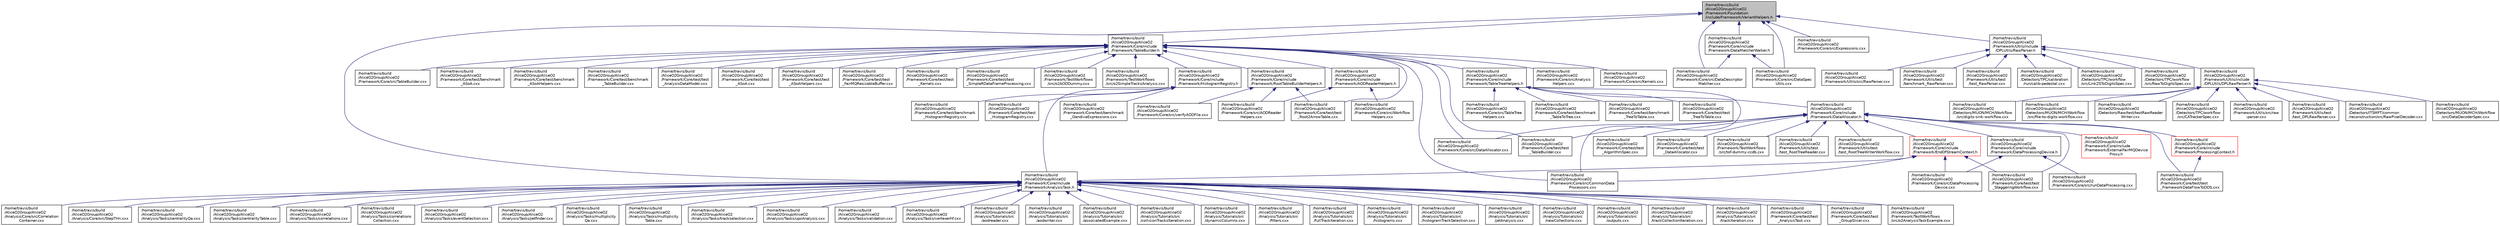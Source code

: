 digraph "/home/travis/build/AliceO2Group/AliceO2/Framework/Foundation/include/Framework/VariantHelpers.h"
{
 // INTERACTIVE_SVG=YES
  bgcolor="transparent";
  edge [fontname="Helvetica",fontsize="10",labelfontname="Helvetica",labelfontsize="10"];
  node [fontname="Helvetica",fontsize="10",shape=record];
  Node2 [label="/home/travis/build\l/AliceO2Group/AliceO2\l/Framework/Foundation\l/include/Framework/VariantHelpers.h",height=0.2,width=0.4,color="black", fillcolor="grey75", style="filled", fontcolor="black"];
  Node2 -> Node3 [dir="back",color="midnightblue",fontsize="10",style="solid",fontname="Helvetica"];
  Node3 [label="/home/travis/build\l/AliceO2Group/AliceO2\l/Framework/Core/include\l/Framework/AnalysisTask.h",height=0.2,width=0.4,color="black",URL="$d6/d57/AnalysisTask_8h.html"];
  Node3 -> Node4 [dir="back",color="midnightblue",fontsize="10",style="solid",fontname="Helvetica"];
  Node4 [label="/home/travis/build\l/AliceO2Group/AliceO2\l/Analysis/Core/src/Correlation\lContainer.cxx",height=0.2,width=0.4,color="black",URL="$dc/def/CorrelationContainer_8cxx.html"];
  Node3 -> Node5 [dir="back",color="midnightblue",fontsize="10",style="solid",fontname="Helvetica"];
  Node5 [label="/home/travis/build\l/AliceO2Group/AliceO2\l/Analysis/Core/src/StepTHn.cxx",height=0.2,width=0.4,color="black",URL="$d9/dae/StepTHn_8cxx.html"];
  Node3 -> Node6 [dir="back",color="midnightblue",fontsize="10",style="solid",fontname="Helvetica"];
  Node6 [label="/home/travis/build\l/AliceO2Group/AliceO2\l/Analysis/Tasks/centralityQa.cxx",height=0.2,width=0.4,color="black",URL="$d5/d75/centralityQa_8cxx.html"];
  Node3 -> Node7 [dir="back",color="midnightblue",fontsize="10",style="solid",fontname="Helvetica"];
  Node7 [label="/home/travis/build\l/AliceO2Group/AliceO2\l/Analysis/Tasks/centralityTable.cxx",height=0.2,width=0.4,color="black",URL="$de/d41/centralityTable_8cxx.html"];
  Node3 -> Node8 [dir="back",color="midnightblue",fontsize="10",style="solid",fontname="Helvetica"];
  Node8 [label="/home/travis/build\l/AliceO2Group/AliceO2\l/Analysis/Tasks/correlations.cxx",height=0.2,width=0.4,color="black",URL="$d9/d61/correlations_8cxx.html"];
  Node3 -> Node9 [dir="back",color="midnightblue",fontsize="10",style="solid",fontname="Helvetica"];
  Node9 [label="/home/travis/build\l/AliceO2Group/AliceO2\l/Analysis/Tasks/correlations\lCollection.cxx",height=0.2,width=0.4,color="black",URL="$df/d59/correlationsCollection_8cxx.html"];
  Node3 -> Node10 [dir="back",color="midnightblue",fontsize="10",style="solid",fontname="Helvetica"];
  Node10 [label="/home/travis/build\l/AliceO2Group/AliceO2\l/Analysis/Tasks/eventSelection.cxx",height=0.2,width=0.4,color="black",URL="$d9/df1/eventSelection_8cxx.html"];
  Node3 -> Node11 [dir="back",color="midnightblue",fontsize="10",style="solid",fontname="Helvetica"];
  Node11 [label="/home/travis/build\l/AliceO2Group/AliceO2\l/Analysis/Tasks/jetfinder.cxx",height=0.2,width=0.4,color="black",URL="$d2/dc6/jetfinder_8cxx.html"];
  Node3 -> Node12 [dir="back",color="midnightblue",fontsize="10",style="solid",fontname="Helvetica"];
  Node12 [label="/home/travis/build\l/AliceO2Group/AliceO2\l/Analysis/Tasks/multiplicity\lQa.cxx",height=0.2,width=0.4,color="black",URL="$d3/d6a/multiplicityQa_8cxx.html"];
  Node3 -> Node13 [dir="back",color="midnightblue",fontsize="10",style="solid",fontname="Helvetica"];
  Node13 [label="/home/travis/build\l/AliceO2Group/AliceO2\l/Analysis/Tasks/multiplicity\lTable.cxx",height=0.2,width=0.4,color="black",URL="$d4/d23/multiplicityTable_8cxx.html"];
  Node3 -> Node14 [dir="back",color="midnightblue",fontsize="10",style="solid",fontname="Helvetica"];
  Node14 [label="/home/travis/build\l/AliceO2Group/AliceO2\l/Analysis/Tasks/trackselection.cxx",height=0.2,width=0.4,color="black",URL="$db/d90/trackselection_8cxx.html"];
  Node3 -> Node15 [dir="back",color="midnightblue",fontsize="10",style="solid",fontname="Helvetica"];
  Node15 [label="/home/travis/build\l/AliceO2Group/AliceO2\l/Analysis/Tasks/upcAnalysis.cxx",height=0.2,width=0.4,color="black",URL="$d2/d9d/upcAnalysis_8cxx.html"];
  Node3 -> Node16 [dir="back",color="midnightblue",fontsize="10",style="solid",fontname="Helvetica"];
  Node16 [label="/home/travis/build\l/AliceO2Group/AliceO2\l/Analysis/Tasks/validation.cxx",height=0.2,width=0.4,color="black",URL="$dd/d1b/validation_8cxx.html"];
  Node3 -> Node17 [dir="back",color="midnightblue",fontsize="10",style="solid",fontname="Helvetica"];
  Node17 [label="/home/travis/build\l/AliceO2Group/AliceO2\l/Analysis/Tasks/vertexerhf.cxx",height=0.2,width=0.4,color="black",URL="$de/d5e/vertexerhf_8cxx.html"];
  Node3 -> Node18 [dir="back",color="midnightblue",fontsize="10",style="solid",fontname="Helvetica"];
  Node18 [label="/home/travis/build\l/AliceO2Group/AliceO2\l/Analysis/Tutorials/src\l/aodreader.cxx",height=0.2,width=0.4,color="black",URL="$dd/d00/aodreader_8cxx.html"];
  Node3 -> Node19 [dir="back",color="midnightblue",fontsize="10",style="solid",fontname="Helvetica"];
  Node19 [label="/home/travis/build\l/AliceO2Group/AliceO2\l/Analysis/Tutorials/src\l/aodwriter.cxx",height=0.2,width=0.4,color="black",URL="$d0/dee/aodwriter_8cxx.html"];
  Node3 -> Node20 [dir="back",color="midnightblue",fontsize="10",style="solid",fontname="Helvetica"];
  Node20 [label="/home/travis/build\l/AliceO2Group/AliceO2\l/Analysis/Tutorials/src\l/associatedExample.cxx",height=0.2,width=0.4,color="black",URL="$d6/dcb/associatedExample_8cxx.html"];
  Node3 -> Node21 [dir="back",color="midnightblue",fontsize="10",style="solid",fontname="Helvetica"];
  Node21 [label="/home/travis/build\l/AliceO2Group/AliceO2\l/Analysis/Tutorials/src\l/collisionTracksIteration.cxx",height=0.2,width=0.4,color="black",URL="$d4/dd5/collisionTracksIteration_8cxx.html"];
  Node3 -> Node22 [dir="back",color="midnightblue",fontsize="10",style="solid",fontname="Helvetica"];
  Node22 [label="/home/travis/build\l/AliceO2Group/AliceO2\l/Analysis/Tutorials/src\l/dynamicColumns.cxx",height=0.2,width=0.4,color="black",URL="$d2/df5/dynamicColumns_8cxx.html"];
  Node3 -> Node23 [dir="back",color="midnightblue",fontsize="10",style="solid",fontname="Helvetica"];
  Node23 [label="/home/travis/build\l/AliceO2Group/AliceO2\l/Analysis/Tutorials/src\l/filters.cxx",height=0.2,width=0.4,color="black",URL="$d6/d77/filters_8cxx.html"];
  Node3 -> Node24 [dir="back",color="midnightblue",fontsize="10",style="solid",fontname="Helvetica"];
  Node24 [label="/home/travis/build\l/AliceO2Group/AliceO2\l/Analysis/Tutorials/src\l/fullTrackIteration.cxx",height=0.2,width=0.4,color="black",URL="$d2/d4e/fullTrackIteration_8cxx.html"];
  Node3 -> Node25 [dir="back",color="midnightblue",fontsize="10",style="solid",fontname="Helvetica"];
  Node25 [label="/home/travis/build\l/AliceO2Group/AliceO2\l/Analysis/Tutorials/src\l/histograms.cxx",height=0.2,width=0.4,color="black",URL="$df/d90/histograms_8cxx.html"];
  Node3 -> Node26 [dir="back",color="midnightblue",fontsize="10",style="solid",fontname="Helvetica"];
  Node26 [label="/home/travis/build\l/AliceO2Group/AliceO2\l/Analysis/Tutorials/src\l/histogramTrackSelection.cxx",height=0.2,width=0.4,color="black",URL="$dd/d06/histogramTrackSelection_8cxx.html"];
  Node3 -> Node27 [dir="back",color="midnightblue",fontsize="10",style="solid",fontname="Helvetica"];
  Node27 [label="/home/travis/build\l/AliceO2Group/AliceO2\l/Analysis/Tutorials/src\l/jetAnalysis.cxx",height=0.2,width=0.4,color="black",URL="$d7/d21/jetAnalysis_8cxx.html"];
  Node3 -> Node28 [dir="back",color="midnightblue",fontsize="10",style="solid",fontname="Helvetica"];
  Node28 [label="/home/travis/build\l/AliceO2Group/AliceO2\l/Analysis/Tutorials/src\l/newCollections.cxx",height=0.2,width=0.4,color="black",URL="$d7/d10/newCollections_8cxx.html"];
  Node3 -> Node29 [dir="back",color="midnightblue",fontsize="10",style="solid",fontname="Helvetica"];
  Node29 [label="/home/travis/build\l/AliceO2Group/AliceO2\l/Analysis/Tutorials/src\l/outputs.cxx",height=0.2,width=0.4,color="black",URL="$d3/d45/outputs_8cxx.html"];
  Node3 -> Node30 [dir="back",color="midnightblue",fontsize="10",style="solid",fontname="Helvetica"];
  Node30 [label="/home/travis/build\l/AliceO2Group/AliceO2\l/Analysis/Tutorials/src\l/trackCollectionIteration.cxx",height=0.2,width=0.4,color="black",URL="$d4/ded/trackCollectionIteration_8cxx.html"];
  Node3 -> Node31 [dir="back",color="midnightblue",fontsize="10",style="solid",fontname="Helvetica"];
  Node31 [label="/home/travis/build\l/AliceO2Group/AliceO2\l/Analysis/Tutorials/src\l/trackIteration.cxx",height=0.2,width=0.4,color="black",URL="$db/d7e/trackIteration_8cxx.html"];
  Node3 -> Node32 [dir="back",color="midnightblue",fontsize="10",style="solid",fontname="Helvetica"];
  Node32 [label="/home/travis/build\l/AliceO2Group/AliceO2\l/Framework/Core/test/test\l_AnalysisTask.cxx",height=0.2,width=0.4,color="black",URL="$d9/d09/test__AnalysisTask_8cxx.html"];
  Node3 -> Node33 [dir="back",color="midnightblue",fontsize="10",style="solid",fontname="Helvetica"];
  Node33 [label="/home/travis/build\l/AliceO2Group/AliceO2\l/Framework/Core/test/test\l_GroupSlicer.cxx",height=0.2,width=0.4,color="black",URL="$d2/d45/test__GroupSlicer_8cxx.html"];
  Node3 -> Node34 [dir="back",color="midnightblue",fontsize="10",style="solid",fontname="Helvetica"];
  Node34 [label="/home/travis/build\l/AliceO2Group/AliceO2\l/Framework/TestWorkflows\l/src/o2AnalysisTaskExample.cxx",height=0.2,width=0.4,color="black",URL="$d1/d61/o2AnalysisTaskExample_8cxx.html"];
  Node2 -> Node35 [dir="back",color="midnightblue",fontsize="10",style="solid",fontname="Helvetica"];
  Node35 [label="/home/travis/build\l/AliceO2Group/AliceO2\l/Framework/Core/include\l/Framework/DataMatcherWalker.h",height=0.2,width=0.4,color="black",URL="$d7/dc7/DataMatcherWalker_8h.html"];
  Node35 -> Node36 [dir="back",color="midnightblue",fontsize="10",style="solid",fontname="Helvetica"];
  Node36 [label="/home/travis/build\l/AliceO2Group/AliceO2\l/Framework/Core/src/DataDescriptor\lMatcher.cxx",height=0.2,width=0.4,color="black",URL="$d0/d2b/DataDescriptorMatcher_8cxx.html"];
  Node35 -> Node37 [dir="back",color="midnightblue",fontsize="10",style="solid",fontname="Helvetica"];
  Node37 [label="/home/travis/build\l/AliceO2Group/AliceO2\l/Framework/Core/src/DataSpec\lUtils.cxx",height=0.2,width=0.4,color="black",URL="$d4/dab/DataSpecUtils_8cxx.html"];
  Node2 -> Node38 [dir="back",color="midnightblue",fontsize="10",style="solid",fontname="Helvetica"];
  Node38 [label="/home/travis/build\l/AliceO2Group/AliceO2\l/Framework/Core/include\l/Framework/TableBuilder.h",height=0.2,width=0.4,color="black",URL="$d5/d98/TableBuilder_8h.html"];
  Node38 -> Node39 [dir="back",color="midnightblue",fontsize="10",style="solid",fontname="Helvetica"];
  Node39 [label="/home/travis/build\l/AliceO2Group/AliceO2\l/Framework/Core/include\l/Framework/AODReaderHelpers.h",height=0.2,width=0.4,color="black",URL="$da/d97/AODReaderHelpers_8h.html"];
  Node39 -> Node40 [dir="back",color="midnightblue",fontsize="10",style="solid",fontname="Helvetica"];
  Node40 [label="/home/travis/build\l/AliceO2Group/AliceO2\l/Framework/Core/src/AODReader\lHelpers.cxx",height=0.2,width=0.4,color="black",URL="$d4/dc5/AODReaderHelpers_8cxx.html"];
  Node39 -> Node41 [dir="back",color="midnightblue",fontsize="10",style="solid",fontname="Helvetica"];
  Node41 [label="/home/travis/build\l/AliceO2Group/AliceO2\l/Framework/Core/src/Workflow\lHelpers.cxx",height=0.2,width=0.4,color="black",URL="$dc/da7/WorkflowHelpers_8cxx.html"];
  Node38 -> Node42 [dir="back",color="midnightblue",fontsize="10",style="solid",fontname="Helvetica"];
  Node42 [label="/home/travis/build\l/AliceO2Group/AliceO2\l/Framework/Core/include\l/Framework/HistogramRegistry.h",height=0.2,width=0.4,color="black",URL="$da/dd6/HistogramRegistry_8h.html"];
  Node42 -> Node3 [dir="back",color="midnightblue",fontsize="10",style="solid",fontname="Helvetica"];
  Node42 -> Node43 [dir="back",color="midnightblue",fontsize="10",style="solid",fontname="Helvetica"];
  Node43 [label="/home/travis/build\l/AliceO2Group/AliceO2\l/Framework/Core/test/benchmark\l_GandivaExpressions.cxx",height=0.2,width=0.4,color="black",URL="$dd/d99/benchmark__GandivaExpressions_8cxx.html"];
  Node42 -> Node44 [dir="back",color="midnightblue",fontsize="10",style="solid",fontname="Helvetica"];
  Node44 [label="/home/travis/build\l/AliceO2Group/AliceO2\l/Framework/Core/test/benchmark\l_HistogramRegistry.cxx",height=0.2,width=0.4,color="black",URL="$d4/d42/benchmark__HistogramRegistry_8cxx.html"];
  Node42 -> Node45 [dir="back",color="midnightblue",fontsize="10",style="solid",fontname="Helvetica"];
  Node45 [label="/home/travis/build\l/AliceO2Group/AliceO2\l/Framework/Core/test/test\l_HistogramRegistry.cxx",height=0.2,width=0.4,color="black",URL="$d3/de2/test__HistogramRegistry_8cxx.html"];
  Node38 -> Node46 [dir="back",color="midnightblue",fontsize="10",style="solid",fontname="Helvetica"];
  Node46 [label="/home/travis/build\l/AliceO2Group/AliceO2\l/Framework/Core/include\l/Framework/RootTableBuilderHelpers.h",height=0.2,width=0.4,color="black",URL="$d9/dd5/RootTableBuilderHelpers_8h.html"];
  Node46 -> Node40 [dir="back",color="midnightblue",fontsize="10",style="solid",fontname="Helvetica"];
  Node46 -> Node47 [dir="back",color="midnightblue",fontsize="10",style="solid",fontname="Helvetica"];
  Node47 [label="/home/travis/build\l/AliceO2Group/AliceO2\l/Framework/Core/src/verifyAODFile.cxx",height=0.2,width=0.4,color="black",URL="$d5/ddc/verifyAODFile_8cxx.html"];
  Node46 -> Node48 [dir="back",color="midnightblue",fontsize="10",style="solid",fontname="Helvetica"];
  Node48 [label="/home/travis/build\l/AliceO2Group/AliceO2\l/Framework/Core/test/test\l_Root2ArrowTable.cxx",height=0.2,width=0.4,color="black",URL="$d7/d1a/test__Root2ArrowTable_8cxx.html"];
  Node38 -> Node49 [dir="back",color="midnightblue",fontsize="10",style="solid",fontname="Helvetica"];
  Node49 [label="/home/travis/build\l/AliceO2Group/AliceO2\l/Framework/Core/include\l/Framework/TableTreeHelpers.h",height=0.2,width=0.4,color="black",URL="$d4/df5/TableTreeHelpers_8h.html"];
  Node49 -> Node50 [dir="back",color="midnightblue",fontsize="10",style="solid",fontname="Helvetica"];
  Node50 [label="/home/travis/build\l/AliceO2Group/AliceO2\l/Framework/Core/include\l/Framework/DataAllocator.h",height=0.2,width=0.4,color="black",URL="$d1/d28/DataAllocator_8h.html"];
  Node50 -> Node51 [dir="back",color="midnightblue",fontsize="10",style="solid",fontname="Helvetica"];
  Node51 [label="/home/travis/build\l/AliceO2Group/AliceO2\l/Framework/Core/include\l/Framework/DataProcessingDevice.h",height=0.2,width=0.4,color="black",URL="$d3/d4b/DataProcessingDevice_8h.html"];
  Node51 -> Node52 [dir="back",color="midnightblue",fontsize="10",style="solid",fontname="Helvetica"];
  Node52 [label="/home/travis/build\l/AliceO2Group/AliceO2\l/Framework/Core/src/DataProcessing\lDevice.cxx",height=0.2,width=0.4,color="black",URL="$db/dac/DataProcessingDevice_8cxx.html"];
  Node51 -> Node53 [dir="back",color="midnightblue",fontsize="10",style="solid",fontname="Helvetica"];
  Node53 [label="/home/travis/build\l/AliceO2Group/AliceO2\l/Framework/Core/src/runDataProcessing.cxx",height=0.2,width=0.4,color="black",URL="$d7/d54/runDataProcessing_8cxx.html"];
  Node50 -> Node54 [dir="back",color="midnightblue",fontsize="10",style="solid",fontname="Helvetica"];
  Node54 [label="/home/travis/build\l/AliceO2Group/AliceO2\l/Framework/Core/include\l/Framework/ExternalFairMQDevice\lProxy.h",height=0.2,width=0.4,color="red",URL="$d6/d03/ExternalFairMQDeviceProxy_8h.html"];
  Node50 -> Node67 [dir="back",color="midnightblue",fontsize="10",style="solid",fontname="Helvetica"];
  Node67 [label="/home/travis/build\l/AliceO2Group/AliceO2\l/Framework/Core/include\l/Framework/ProcessingContext.h",height=0.2,width=0.4,color="red",URL="$de/d6a/ProcessingContext_8h.html"];
  Node67 -> Node365 [dir="back",color="midnightblue",fontsize="10",style="solid",fontname="Helvetica"];
  Node365 [label="/home/travis/build\l/AliceO2Group/AliceO2\l/Framework/Core/test/test\l_FrameworkDataFlowToDDS.cxx",height=0.2,width=0.4,color="black",URL="$d6/d53/test__FrameworkDataFlowToDDS_8cxx.html"];
  Node50 -> Node494 [dir="back",color="midnightblue",fontsize="10",style="solid",fontname="Helvetica"];
  Node494 [label="/home/travis/build\l/AliceO2Group/AliceO2\l/Framework/Core/include\l/Framework/EndOfStreamContext.h",height=0.2,width=0.4,color="red",URL="$d0/d77/EndOfStreamContext_8h.html"];
  Node494 -> Node3 [dir="back",color="midnightblue",fontsize="10",style="solid",fontname="Helvetica"];
  Node494 -> Node280 [dir="back",color="midnightblue",fontsize="10",style="solid",fontname="Helvetica"];
  Node280 [label="/home/travis/build\l/AliceO2Group/AliceO2\l/Framework/Core/src/CommonData\lProcessors.cxx",height=0.2,width=0.4,color="black",URL="$df/d93/CommonDataProcessors_8cxx.html"];
  Node494 -> Node52 [dir="back",color="midnightblue",fontsize="10",style="solid",fontname="Helvetica"];
  Node494 -> Node330 [dir="back",color="midnightblue",fontsize="10",style="solid",fontname="Helvetica"];
  Node330 [label="/home/travis/build\l/AliceO2Group/AliceO2\l/Framework/Core/test/test\l_StaggeringWorkflow.cxx",height=0.2,width=0.4,color="black",URL="$dd/d16/test__StaggeringWorkflow_8cxx.html"];
  Node50 -> Node495 [dir="back",color="midnightblue",fontsize="10",style="solid",fontname="Helvetica"];
  Node495 [label="/home/travis/build\l/AliceO2Group/AliceO2\l/Framework/Core/src/DataAllocator.cxx",height=0.2,width=0.4,color="black",URL="$db/d9d/DataAllocator_8cxx.html"];
  Node50 -> Node491 [dir="back",color="midnightblue",fontsize="10",style="solid",fontname="Helvetica"];
  Node491 [label="/home/travis/build\l/AliceO2Group/AliceO2\l/Framework/Core/test/test\l_AlgorithmSpec.cxx",height=0.2,width=0.4,color="black",URL="$df/d66/test__AlgorithmSpec_8cxx.html"];
  Node50 -> Node313 [dir="back",color="midnightblue",fontsize="10",style="solid",fontname="Helvetica"];
  Node313 [label="/home/travis/build\l/AliceO2Group/AliceO2\l/Framework/Core/test/test\l_DataAllocator.cxx",height=0.2,width=0.4,color="black",URL="$d2/da2/test__DataAllocator_8cxx.html"];
  Node50 -> Node365 [dir="back",color="midnightblue",fontsize="10",style="solid",fontname="Helvetica"];
  Node50 -> Node330 [dir="back",color="midnightblue",fontsize="10",style="solid",fontname="Helvetica"];
  Node50 -> Node496 [dir="back",color="midnightblue",fontsize="10",style="solid",fontname="Helvetica"];
  Node496 [label="/home/travis/build\l/AliceO2Group/AliceO2\l/Framework/Core/test/test\l_TableBuilder.cxx",height=0.2,width=0.4,color="black",URL="$d1/d65/test__TableBuilder_8cxx.html"];
  Node50 -> Node351 [dir="back",color="midnightblue",fontsize="10",style="solid",fontname="Helvetica"];
  Node351 [label="/home/travis/build\l/AliceO2Group/AliceO2\l/Framework/TestWorkflows\l/src/tof-dummy-ccdb.cxx",height=0.2,width=0.4,color="black",URL="$de/d79/tof-dummy-ccdb_8cxx.html"];
  Node50 -> Node356 [dir="back",color="midnightblue",fontsize="10",style="solid",fontname="Helvetica"];
  Node356 [label="/home/travis/build\l/AliceO2Group/AliceO2\l/Framework/Utils/test\l/test_RootTreeReader.cxx",height=0.2,width=0.4,color="black",URL="$d6/d0d/test__RootTreeReader_8cxx.html"];
  Node50 -> Node357 [dir="back",color="midnightblue",fontsize="10",style="solid",fontname="Helvetica"];
  Node357 [label="/home/travis/build\l/AliceO2Group/AliceO2\l/Framework/Utils/test\l/test_RootTreeWriterWorkflow.cxx",height=0.2,width=0.4,color="black",URL="$d1/d02/test__RootTreeWriterWorkflow_8cxx.html"];
  Node49 -> Node280 [dir="back",color="midnightblue",fontsize="10",style="solid",fontname="Helvetica"];
  Node49 -> Node497 [dir="back",color="midnightblue",fontsize="10",style="solid",fontname="Helvetica"];
  Node497 [label="/home/travis/build\l/AliceO2Group/AliceO2\l/Framework/Core/src/TableTree\lHelpers.cxx",height=0.2,width=0.4,color="black",URL="$d1/d29/TableTreeHelpers_8cxx.html"];
  Node49 -> Node281 [dir="back",color="midnightblue",fontsize="10",style="solid",fontname="Helvetica"];
  Node281 [label="/home/travis/build\l/AliceO2Group/AliceO2\l/Framework/Core/test/benchmark\l_TableToTree.cxx",height=0.2,width=0.4,color="black",URL="$d9/dd7/benchmark__TableToTree_8cxx.html"];
  Node49 -> Node282 [dir="back",color="midnightblue",fontsize="10",style="solid",fontname="Helvetica"];
  Node282 [label="/home/travis/build\l/AliceO2Group/AliceO2\l/Framework/Core/test/benchmark\l_TreeToTable.cxx",height=0.2,width=0.4,color="black",URL="$dc/dc4/benchmark__TreeToTable_8cxx.html"];
  Node49 -> Node283 [dir="back",color="midnightblue",fontsize="10",style="solid",fontname="Helvetica"];
  Node283 [label="/home/travis/build\l/AliceO2Group/AliceO2\l/Framework/Core/test/test\l_TreeToTable.cxx",height=0.2,width=0.4,color="black",URL="$da/dae/test__TreeToTable_8cxx.html"];
  Node38 -> Node498 [dir="back",color="midnightblue",fontsize="10",style="solid",fontname="Helvetica"];
  Node498 [label="/home/travis/build\l/AliceO2Group/AliceO2\l/Framework/Core/src/Analysis\lHelpers.cxx",height=0.2,width=0.4,color="black",URL="$dd/d47/AnalysisHelpers_8cxx.html"];
  Node38 -> Node280 [dir="back",color="midnightblue",fontsize="10",style="solid",fontname="Helvetica"];
  Node38 -> Node495 [dir="back",color="midnightblue",fontsize="10",style="solid",fontname="Helvetica"];
  Node38 -> Node499 [dir="back",color="midnightblue",fontsize="10",style="solid",fontname="Helvetica"];
  Node499 [label="/home/travis/build\l/AliceO2Group/AliceO2\l/Framework/Core/src/Kernels.cxx",height=0.2,width=0.4,color="black",URL="$d7/d55/Kernels_8cxx.html"];
  Node38 -> Node500 [dir="back",color="midnightblue",fontsize="10",style="solid",fontname="Helvetica"];
  Node500 [label="/home/travis/build\l/AliceO2Group/AliceO2\l/Framework/Core/src/TableBuilder.cxx",height=0.2,width=0.4,color="black",URL="$da/d2f/TableBuilder_8cxx.html"];
  Node38 -> Node501 [dir="back",color="midnightblue",fontsize="10",style="solid",fontname="Helvetica"];
  Node501 [label="/home/travis/build\l/AliceO2Group/AliceO2\l/Framework/Core/test/benchmark\l_ASoA.cxx",height=0.2,width=0.4,color="black",URL="$da/ddc/benchmark__ASoA_8cxx.html"];
  Node38 -> Node502 [dir="back",color="midnightblue",fontsize="10",style="solid",fontname="Helvetica"];
  Node502 [label="/home/travis/build\l/AliceO2Group/AliceO2\l/Framework/Core/test/benchmark\l_ASoAHelpers.cxx",height=0.2,width=0.4,color="black",URL="$d2/d08/benchmark__ASoAHelpers_8cxx.html"];
  Node38 -> Node503 [dir="back",color="midnightblue",fontsize="10",style="solid",fontname="Helvetica"];
  Node503 [label="/home/travis/build\l/AliceO2Group/AliceO2\l/Framework/Core/test/benchmark\l_TableBuilder.cxx",height=0.2,width=0.4,color="black",URL="$d3/dbf/benchmark__TableBuilder_8cxx.html"];
  Node38 -> Node504 [dir="back",color="midnightblue",fontsize="10",style="solid",fontname="Helvetica"];
  Node504 [label="/home/travis/build\l/AliceO2Group/AliceO2\l/Framework/Core/test/test\l_AnalysisDataModel.cxx",height=0.2,width=0.4,color="black",URL="$dd/d94/test__AnalysisDataModel_8cxx.html"];
  Node38 -> Node505 [dir="back",color="midnightblue",fontsize="10",style="solid",fontname="Helvetica"];
  Node505 [label="/home/travis/build\l/AliceO2Group/AliceO2\l/Framework/Core/test/test\l_ASoA.cxx",height=0.2,width=0.4,color="black",URL="$db/dc9/test__ASoA_8cxx.html"];
  Node38 -> Node506 [dir="back",color="midnightblue",fontsize="10",style="solid",fontname="Helvetica"];
  Node506 [label="/home/travis/build\l/AliceO2Group/AliceO2\l/Framework/Core/test/test\l_ASoAHelpers.cxx",height=0.2,width=0.4,color="black",URL="$da/d00/test__ASoAHelpers_8cxx.html"];
  Node38 -> Node507 [dir="back",color="midnightblue",fontsize="10",style="solid",fontname="Helvetica"];
  Node507 [label="/home/travis/build\l/AliceO2Group/AliceO2\l/Framework/Core/test/test\l_FairMQResizableBuffer.cxx",height=0.2,width=0.4,color="black",URL="$df/d01/test__FairMQResizableBuffer_8cxx.html"];
  Node38 -> Node508 [dir="back",color="midnightblue",fontsize="10",style="solid",fontname="Helvetica"];
  Node508 [label="/home/travis/build\l/AliceO2Group/AliceO2\l/Framework/Core/test/test\l_Kernels.cxx",height=0.2,width=0.4,color="black",URL="$d7/d6e/test__Kernels_8cxx.html"];
  Node38 -> Node48 [dir="back",color="midnightblue",fontsize="10",style="solid",fontname="Helvetica"];
  Node38 -> Node322 [dir="back",color="midnightblue",fontsize="10",style="solid",fontname="Helvetica"];
  Node322 [label="/home/travis/build\l/AliceO2Group/AliceO2\l/Framework/Core/test/test\l_SimpleRDataFrameProcessing.cxx",height=0.2,width=0.4,color="black",URL="$da/d97/test__SimpleRDataFrameProcessing_8cxx.html"];
  Node38 -> Node496 [dir="back",color="midnightblue",fontsize="10",style="solid",fontname="Helvetica"];
  Node38 -> Node337 [dir="back",color="midnightblue",fontsize="10",style="solid",fontname="Helvetica"];
  Node337 [label="/home/travis/build\l/AliceO2Group/AliceO2\l/Framework/TestWorkflows\l/src/o2AODDummy.cxx",height=0.2,width=0.4,color="black",URL="$d5/d6a/o2AODDummy_8cxx.html"];
  Node38 -> Node344 [dir="back",color="midnightblue",fontsize="10",style="solid",fontname="Helvetica"];
  Node344 [label="/home/travis/build\l/AliceO2Group/AliceO2\l/Framework/TestWorkflows\l/src/o2SimpleTracksAnalysis.cxx",height=0.2,width=0.4,color="black",URL="$d9/daf/o2SimpleTracksAnalysis_8cxx.html"];
  Node2 -> Node36 [dir="back",color="midnightblue",fontsize="10",style="solid",fontname="Helvetica"];
  Node2 -> Node37 [dir="back",color="midnightblue",fontsize="10",style="solid",fontname="Helvetica"];
  Node2 -> Node509 [dir="back",color="midnightblue",fontsize="10",style="solid",fontname="Helvetica"];
  Node509 [label="/home/travis/build\l/AliceO2Group/AliceO2\l/Framework/Core/src/Expressions.cxx",height=0.2,width=0.4,color="black",URL="$da/d8b/Expressions_8cxx.html"];
  Node2 -> Node510 [dir="back",color="midnightblue",fontsize="10",style="solid",fontname="Helvetica"];
  Node510 [label="/home/travis/build\l/AliceO2Group/AliceO2\l/Framework/Utils/include\l/DPLUtils/RawParser.h",height=0.2,width=0.4,color="black",URL="$df/d22/RawParser_8h.html",tooltip="Generic parser for consecutive raw pages. "];
  Node510 -> Node252 [dir="back",color="midnightblue",fontsize="10",style="solid",fontname="Helvetica"];
  Node252 [label="/home/travis/build\l/AliceO2Group/AliceO2\l/Detectors/TPC/calibration\l/run/calib-pedestal.cxx",height=0.2,width=0.4,color="black",URL="$dd/d58/calib-pedestal_8cxx.html"];
  Node510 -> Node263 [dir="back",color="midnightblue",fontsize="10",style="solid",fontname="Helvetica"];
  Node263 [label="/home/travis/build\l/AliceO2Group/AliceO2\l/Detectors/TPC/workflow\l/src/LinkZSToDigitsSpec.cxx",height=0.2,width=0.4,color="black",URL="$dc/df5/LinkZSToDigitsSpec_8cxx.html"];
  Node510 -> Node268 [dir="back",color="midnightblue",fontsize="10",style="solid",fontname="Helvetica"];
  Node268 [label="/home/travis/build\l/AliceO2Group/AliceO2\l/Detectors/TPC/workflow\l/src/RawToDigitsSpec.cxx",height=0.2,width=0.4,color="black",URL="$d5/d78/RawToDigitsSpec_8cxx.html"];
  Node510 -> Node511 [dir="back",color="midnightblue",fontsize="10",style="solid",fontname="Helvetica"];
  Node511 [label="/home/travis/build\l/AliceO2Group/AliceO2\l/Framework/Utils/include\l/DPLUtils/DPLRawParser.h",height=0.2,width=0.4,color="black",URL="$d4/db9/DPLRawParser_8h.html",tooltip="A raw page parser for DPL input. "];
  Node511 -> Node512 [dir="back",color="midnightblue",fontsize="10",style="solid",fontname="Helvetica"];
  Node512 [label="/home/travis/build\l/AliceO2Group/AliceO2\l/Detectors/ITSMFT/common\l/reconstruction/src/RawPixelDecoder.cxx",height=0.2,width=0.4,color="black",URL="$dd/df6/RawPixelDecoder_8cxx.html",tooltip="Alpide pixel reader for raw data processing. "];
  Node511 -> Node190 [dir="back",color="midnightblue",fontsize="10",style="solid",fontname="Helvetica"];
  Node190 [label="/home/travis/build\l/AliceO2Group/AliceO2\l/Detectors/MUON/MCH/Workflow\l/src/DataDecoderSpec.cxx",height=0.2,width=0.4,color="black",URL="$d0/d75/DataDecoderSpec_8cxx.html"];
  Node511 -> Node198 [dir="back",color="midnightblue",fontsize="10",style="solid",fontname="Helvetica"];
  Node198 [label="/home/travis/build\l/AliceO2Group/AliceO2\l/Detectors/MUON/MCH/Workflow\l/src/digits-sink-workflow.cxx",height=0.2,width=0.4,color="black",URL="$dd/da0/digits-sink-workflow_8cxx.html",tooltip="This is an executable that dumps to a file on disk the digits received via DPL. "];
  Node511 -> Node199 [dir="back",color="midnightblue",fontsize="10",style="solid",fontname="Helvetica"];
  Node199 [label="/home/travis/build\l/AliceO2Group/AliceO2\l/Detectors/MUON/MCH/Workflow\l/src/file-to-digits-workflow.cxx",height=0.2,width=0.4,color="black",URL="$db/d1c/file-to-digits-workflow_8cxx.html"];
  Node511 -> Node513 [dir="back",color="midnightblue",fontsize="10",style="solid",fontname="Helvetica"];
  Node513 [label="/home/travis/build\l/AliceO2Group/AliceO2\l/Detectors/Raw/test/testRawReader\lWriter.cxx",height=0.2,width=0.4,color="black",URL="$d3/d09/testRawReaderWriter_8cxx.html"];
  Node511 -> Node254 [dir="back",color="midnightblue",fontsize="10",style="solid",fontname="Helvetica"];
  Node254 [label="/home/travis/build\l/AliceO2Group/AliceO2\l/Detectors/TPC/workflow\l/src/CATrackerSpec.cxx",height=0.2,width=0.4,color="black",URL="$da/d78/CATrackerSpec_8cxx.html",tooltip="Processor spec for running TPC CA tracking. "];
  Node511 -> Node353 [dir="back",color="midnightblue",fontsize="10",style="solid",fontname="Helvetica"];
  Node353 [label="/home/travis/build\l/AliceO2Group/AliceO2\l/Framework/Utils/src/raw\l-parser.cxx",height=0.2,width=0.4,color="black",URL="$d4/d96/raw-parser_8cxx.html"];
  Node511 -> Node425 [dir="back",color="midnightblue",fontsize="10",style="solid",fontname="Helvetica"];
  Node425 [label="/home/travis/build\l/AliceO2Group/AliceO2\l/Framework/Utils/test\l/test_DPLRawParser.cxx",height=0.2,width=0.4,color="black",URL="$d0/d6f/test__DPLRawParser_8cxx.html"];
  Node510 -> Node514 [dir="back",color="midnightblue",fontsize="10",style="solid",fontname="Helvetica"];
  Node514 [label="/home/travis/build\l/AliceO2Group/AliceO2\l/Framework/Utils/src/RawParser.cxx",height=0.2,width=0.4,color="black",URL="$d8/d93/RawParser_8cxx.html",tooltip="Generic parser for consecutive raw pages. "];
  Node510 -> Node515 [dir="back",color="midnightblue",fontsize="10",style="solid",fontname="Helvetica"];
  Node515 [label="/home/travis/build\l/AliceO2Group/AliceO2\l/Framework/Utils/test\l/benchmark_RawParser.cxx",height=0.2,width=0.4,color="black",URL="$d2/d34/benchmark__RawParser_8cxx.html"];
  Node510 -> Node516 [dir="back",color="midnightblue",fontsize="10",style="solid",fontname="Helvetica"];
  Node516 [label="/home/travis/build\l/AliceO2Group/AliceO2\l/Framework/Utils/test\l/test_RawParser.cxx",height=0.2,width=0.4,color="black",URL="$dd/d7b/test__RawParser_8cxx.html"];
}
